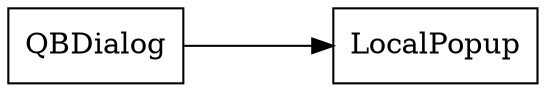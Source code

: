 digraph QBDialog {
    node [URL="controlFlow/\N.html" shape=box]
    graph [layout="circo"]
    QBDialog [label="QBDialog" URL="\N.html" root=true]

    QBDialog -> LocalPopup
}
